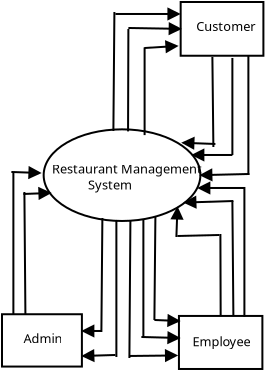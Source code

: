 <?xml version="1.0" encoding="UTF-8"?>
<dia:diagram xmlns:dia="http://www.lysator.liu.se/~alla/dia/">
  <dia:layer name="Background" visible="true" active="true">
    <dia:object type="Standard - Ellipse" version="0" id="O0">
      <dia:attribute name="obj_pos">
        <dia:point val="18.227,8.736"/>
      </dia:attribute>
      <dia:attribute name="obj_bb">
        <dia:rectangle val="18.177,8.686;26.114,13.368"/>
      </dia:attribute>
      <dia:attribute name="elem_corner">
        <dia:point val="18.227,8.736"/>
      </dia:attribute>
      <dia:attribute name="elem_width">
        <dia:real val="7.836"/>
      </dia:attribute>
      <dia:attribute name="elem_height">
        <dia:real val="4.582"/>
      </dia:attribute>
    </dia:object>
    <dia:object type="Standard - Box" version="0" id="O1">
      <dia:attribute name="obj_pos">
        <dia:point val="25.077,2.369"/>
      </dia:attribute>
      <dia:attribute name="obj_bb">
        <dia:rectangle val="25.027,2.319;29.263,5.106"/>
      </dia:attribute>
      <dia:attribute name="elem_corner">
        <dia:point val="25.077,2.369"/>
      </dia:attribute>
      <dia:attribute name="elem_width">
        <dia:real val="4.137"/>
      </dia:attribute>
      <dia:attribute name="elem_height">
        <dia:real val="2.687"/>
      </dia:attribute>
      <dia:attribute name="show_background">
        <dia:boolean val="true"/>
      </dia:attribute>
    </dia:object>
    <dia:object type="Standard - Box" version="0" id="O2">
      <dia:attribute name="obj_pos">
        <dia:point val="24.991,18.066"/>
      </dia:attribute>
      <dia:attribute name="obj_bb">
        <dia:rectangle val="24.942,18.016;29.213,20.768"/>
      </dia:attribute>
      <dia:attribute name="elem_corner">
        <dia:point val="24.991,18.066"/>
      </dia:attribute>
      <dia:attribute name="elem_width">
        <dia:real val="4.172"/>
      </dia:attribute>
      <dia:attribute name="elem_height">
        <dia:real val="2.652"/>
      </dia:attribute>
      <dia:attribute name="show_background">
        <dia:boolean val="true"/>
      </dia:attribute>
    </dia:object>
    <dia:object type="Standard - Box" version="0" id="O3">
      <dia:attribute name="obj_pos">
        <dia:point val="16.144,17.981"/>
      </dia:attribute>
      <dia:attribute name="obj_bb">
        <dia:rectangle val="16.094,17.931;20.189,20.647"/>
      </dia:attribute>
      <dia:attribute name="elem_corner">
        <dia:point val="16.144,17.981"/>
      </dia:attribute>
      <dia:attribute name="elem_width">
        <dia:real val="3.995"/>
      </dia:attribute>
      <dia:attribute name="elem_height">
        <dia:real val="2.616"/>
      </dia:attribute>
      <dia:attribute name="show_background">
        <dia:boolean val="true"/>
      </dia:attribute>
    </dia:object>
    <dia:object type="Standard - Text" version="1" id="O4">
      <dia:attribute name="obj_pos">
        <dia:point val="25.855,3.818"/>
      </dia:attribute>
      <dia:attribute name="obj_bb">
        <dia:rectangle val="25.855,3.178;28.55,3.951"/>
      </dia:attribute>
      <dia:attribute name="text">
        <dia:composite type="text">
          <dia:attribute name="string">
            <dia:string>#Customer#</dia:string>
          </dia:attribute>
          <dia:attribute name="font">
            <dia:font family="sans" style="0" name="Helvetica"/>
          </dia:attribute>
          <dia:attribute name="height">
            <dia:real val="0.8"/>
          </dia:attribute>
          <dia:attribute name="pos">
            <dia:point val="25.855,3.818"/>
          </dia:attribute>
          <dia:attribute name="color">
            <dia:color val="#000000"/>
          </dia:attribute>
          <dia:attribute name="alignment">
            <dia:enum val="0"/>
          </dia:attribute>
        </dia:composite>
      </dia:attribute>
      <dia:attribute name="valign">
        <dia:enum val="3"/>
      </dia:attribute>
    </dia:object>
    <dia:object type="Standard - Text" version="1" id="O5">
      <dia:attribute name="obj_pos">
        <dia:point val="25.663,19.586"/>
      </dia:attribute>
      <dia:attribute name="obj_bb">
        <dia:rectangle val="25.663,18.946;28.406,19.719"/>
      </dia:attribute>
      <dia:attribute name="text">
        <dia:composite type="text">
          <dia:attribute name="string">
            <dia:string>#Employee#</dia:string>
          </dia:attribute>
          <dia:attribute name="font">
            <dia:font family="sans" style="0" name="Helvetica"/>
          </dia:attribute>
          <dia:attribute name="height">
            <dia:real val="0.8"/>
          </dia:attribute>
          <dia:attribute name="pos">
            <dia:point val="25.663,19.586"/>
          </dia:attribute>
          <dia:attribute name="color">
            <dia:color val="#000000"/>
          </dia:attribute>
          <dia:attribute name="alignment">
            <dia:enum val="0"/>
          </dia:attribute>
        </dia:composite>
      </dia:attribute>
      <dia:attribute name="valign">
        <dia:enum val="3"/>
      </dia:attribute>
    </dia:object>
    <dia:object type="Standard - Text" version="1" id="O6">
      <dia:attribute name="obj_pos">
        <dia:point val="17.219,19.43"/>
      </dia:attribute>
      <dia:attribute name="obj_bb">
        <dia:rectangle val="17.219,18.79;19.002,19.563"/>
      </dia:attribute>
      <dia:attribute name="text">
        <dia:composite type="text">
          <dia:attribute name="string">
            <dia:string>#Admin#</dia:string>
          </dia:attribute>
          <dia:attribute name="font">
            <dia:font family="sans" style="0" name="Helvetica"/>
          </dia:attribute>
          <dia:attribute name="height">
            <dia:real val="0.8"/>
          </dia:attribute>
          <dia:attribute name="pos">
            <dia:point val="17.219,19.43"/>
          </dia:attribute>
          <dia:attribute name="color">
            <dia:color val="#000000"/>
          </dia:attribute>
          <dia:attribute name="alignment">
            <dia:enum val="0"/>
          </dia:attribute>
        </dia:composite>
      </dia:attribute>
      <dia:attribute name="valign">
        <dia:enum val="3"/>
      </dia:attribute>
    </dia:object>
    <dia:object type="Standard - Line" version="0" id="O7">
      <dia:attribute name="obj_pos">
        <dia:point val="23.274,9.024"/>
      </dia:attribute>
      <dia:attribute name="obj_bb">
        <dia:rectangle val="23.224,4.59;23.324,9.074"/>
      </dia:attribute>
      <dia:attribute name="conn_endpoints">
        <dia:point val="23.274,9.024"/>
        <dia:point val="23.274,4.64"/>
      </dia:attribute>
      <dia:attribute name="numcp">
        <dia:int val="1"/>
      </dia:attribute>
    </dia:object>
    <dia:object type="Standard - Line" version="0" id="O8">
      <dia:attribute name="obj_pos">
        <dia:point val="23.264,4.669"/>
      </dia:attribute>
      <dia:attribute name="obj_bb">
        <dia:rectangle val="23.211,4.272;25.025,4.932"/>
      </dia:attribute>
      <dia:attribute name="conn_endpoints">
        <dia:point val="23.264,4.669"/>
        <dia:point val="24.913,4.569"/>
      </dia:attribute>
      <dia:attribute name="numcp">
        <dia:int val="1"/>
      </dia:attribute>
      <dia:attribute name="end_arrow">
        <dia:enum val="3"/>
      </dia:attribute>
      <dia:attribute name="end_arrow_length">
        <dia:real val="0.5"/>
      </dia:attribute>
      <dia:attribute name="end_arrow_width">
        <dia:real val="0.5"/>
      </dia:attribute>
    </dia:object>
    <dia:object type="Standard - Line" version="0" id="O9">
      <dia:attribute name="obj_pos">
        <dia:point val="22.463,3.668"/>
      </dia:attribute>
      <dia:attribute name="obj_bb">
        <dia:rectangle val="22.413,3.372;25.189,4.034"/>
      </dia:attribute>
      <dia:attribute name="conn_endpoints">
        <dia:point val="22.463,3.668"/>
        <dia:point val="25.077,3.712"/>
      </dia:attribute>
      <dia:attribute name="numcp">
        <dia:int val="1"/>
      </dia:attribute>
      <dia:attribute name="end_arrow">
        <dia:enum val="3"/>
      </dia:attribute>
      <dia:attribute name="end_arrow_length">
        <dia:real val="0.5"/>
      </dia:attribute>
      <dia:attribute name="end_arrow_width">
        <dia:real val="0.5"/>
      </dia:attribute>
      <dia:connections>
        <dia:connection handle="1" to="O1" connection="3"/>
      </dia:connections>
    </dia:object>
    <dia:object type="Standard - Line" version="0" id="O10">
      <dia:attribute name="obj_pos">
        <dia:point val="21.814,2.968"/>
      </dia:attribute>
      <dia:attribute name="obj_bb">
        <dia:rectangle val="21.764,2.637;25.125,3.299"/>
      </dia:attribute>
      <dia:attribute name="conn_endpoints">
        <dia:point val="21.814,2.968"/>
        <dia:point val="25.014,2.968"/>
      </dia:attribute>
      <dia:attribute name="numcp">
        <dia:int val="1"/>
      </dia:attribute>
      <dia:attribute name="end_arrow">
        <dia:enum val="3"/>
      </dia:attribute>
      <dia:attribute name="end_arrow_length">
        <dia:real val="0.5"/>
      </dia:attribute>
      <dia:attribute name="end_arrow_width">
        <dia:real val="0.5"/>
      </dia:attribute>
    </dia:object>
    <dia:object type="Standard - Line" version="0" id="O11">
      <dia:attribute name="obj_pos">
        <dia:point val="22.463,3.718"/>
      </dia:attribute>
      <dia:attribute name="obj_bb">
        <dia:rectangle val="22.396,3.667;22.514,8.889"/>
      </dia:attribute>
      <dia:attribute name="conn_endpoints">
        <dia:point val="22.463,3.718"/>
        <dia:point val="22.447,8.839"/>
      </dia:attribute>
      <dia:attribute name="numcp">
        <dia:int val="1"/>
      </dia:attribute>
    </dia:object>
    <dia:object type="Standard - Line" version="0" id="O12">
      <dia:attribute name="obj_pos">
        <dia:point val="21.764,2.868"/>
      </dia:attribute>
      <dia:attribute name="obj_bb">
        <dia:rectangle val="21.663,2.817;21.814,8.868"/>
      </dia:attribute>
      <dia:attribute name="conn_endpoints">
        <dia:point val="21.764,2.868"/>
        <dia:point val="21.713,8.818"/>
      </dia:attribute>
      <dia:attribute name="numcp">
        <dia:int val="1"/>
      </dia:attribute>
    </dia:object>
    <dia:object type="Standard - Line" version="0" id="O13">
      <dia:attribute name="obj_pos">
        <dia:point val="28.463,5.068"/>
      </dia:attribute>
      <dia:attribute name="obj_bb">
        <dia:rectangle val="28.413,5.018;28.514,11.068"/>
      </dia:attribute>
      <dia:attribute name="conn_endpoints">
        <dia:point val="28.463,5.068"/>
        <dia:point val="28.463,11.018"/>
      </dia:attribute>
      <dia:attribute name="numcp">
        <dia:int val="1"/>
      </dia:attribute>
    </dia:object>
    <dia:object type="Standard - Line" version="0" id="O14">
      <dia:attribute name="obj_pos">
        <dia:point val="27.663,5.168"/>
      </dia:attribute>
      <dia:attribute name="obj_bb">
        <dia:rectangle val="27.613,5.118;27.713,10.068"/>
      </dia:attribute>
      <dia:attribute name="conn_endpoints">
        <dia:point val="27.663,5.168"/>
        <dia:point val="27.663,10.018"/>
      </dia:attribute>
      <dia:attribute name="numcp">
        <dia:int val="1"/>
      </dia:attribute>
    </dia:object>
    <dia:object type="Standard - Line" version="0" id="O15">
      <dia:attribute name="obj_pos">
        <dia:point val="26.663,5.118"/>
      </dia:attribute>
      <dia:attribute name="obj_bb">
        <dia:rectangle val="26.613,5.067;26.764,9.668"/>
      </dia:attribute>
      <dia:attribute name="conn_endpoints">
        <dia:point val="26.663,5.118"/>
        <dia:point val="26.713,9.618"/>
      </dia:attribute>
      <dia:attribute name="numcp">
        <dia:int val="1"/>
      </dia:attribute>
    </dia:object>
    <dia:object type="Standard - Line" version="0" id="O16">
      <dia:attribute name="obj_pos">
        <dia:point val="27.663,10.018"/>
      </dia:attribute>
      <dia:attribute name="obj_bb">
        <dia:rectangle val="25.552,9.687;27.713,10.348"/>
      </dia:attribute>
      <dia:attribute name="conn_endpoints">
        <dia:point val="27.663,10.018"/>
        <dia:point val="25.663,10.018"/>
      </dia:attribute>
      <dia:attribute name="numcp">
        <dia:int val="1"/>
      </dia:attribute>
      <dia:attribute name="end_arrow">
        <dia:enum val="3"/>
      </dia:attribute>
      <dia:attribute name="end_arrow_length">
        <dia:real val="0.5"/>
      </dia:attribute>
      <dia:attribute name="end_arrow_width">
        <dia:real val="0.5"/>
      </dia:attribute>
    </dia:object>
    <dia:object type="Standard - Line" version="0" id="O17">
      <dia:attribute name="obj_pos">
        <dia:point val="26.814,9.468"/>
      </dia:attribute>
      <dia:attribute name="obj_bb">
        <dia:rectangle val="25.054,9.097;26.865,9.758"/>
      </dia:attribute>
      <dia:attribute name="conn_endpoints">
        <dia:point val="26.814,9.468"/>
        <dia:point val="25.166,9.407"/>
      </dia:attribute>
      <dia:attribute name="numcp">
        <dia:int val="1"/>
      </dia:attribute>
      <dia:attribute name="end_arrow">
        <dia:enum val="3"/>
      </dia:attribute>
      <dia:attribute name="end_arrow_length">
        <dia:real val="0.5"/>
      </dia:attribute>
      <dia:attribute name="end_arrow_width">
        <dia:real val="0.5"/>
      </dia:attribute>
    </dia:object>
    <dia:object type="Standard - Line" version="0" id="O18">
      <dia:attribute name="obj_pos">
        <dia:point val="28.514,10.968"/>
      </dia:attribute>
      <dia:attribute name="obj_bb">
        <dia:rectangle val="25.952,10.683;28.565,11.344"/>
      </dia:attribute>
      <dia:attribute name="conn_endpoints">
        <dia:point val="28.514,10.968"/>
        <dia:point val="26.064,11.027"/>
      </dia:attribute>
      <dia:attribute name="numcp">
        <dia:int val="1"/>
      </dia:attribute>
      <dia:attribute name="end_arrow">
        <dia:enum val="3"/>
      </dia:attribute>
      <dia:attribute name="end_arrow_length">
        <dia:real val="0.5"/>
      </dia:attribute>
      <dia:attribute name="end_arrow_width">
        <dia:real val="0.5"/>
      </dia:attribute>
      <dia:connections>
        <dia:connection handle="1" to="O0" connection="4"/>
      </dia:connections>
    </dia:object>
    <dia:object type="Standard - Line" version="0" id="O19">
      <dia:attribute name="obj_pos">
        <dia:point val="28.264,11.718"/>
      </dia:attribute>
      <dia:attribute name="obj_bb">
        <dia:rectangle val="28.213,11.668;28.314,18.168"/>
      </dia:attribute>
      <dia:attribute name="conn_endpoints">
        <dia:point val="28.264,11.718"/>
        <dia:point val="28.264,18.118"/>
      </dia:attribute>
      <dia:attribute name="numcp">
        <dia:int val="1"/>
      </dia:attribute>
    </dia:object>
    <dia:object type="Standard - Line" version="0" id="O20">
      <dia:attribute name="obj_pos">
        <dia:point val="27.663,12.318"/>
      </dia:attribute>
      <dia:attribute name="obj_bb">
        <dia:rectangle val="27.613,12.267;27.764,18.118"/>
      </dia:attribute>
      <dia:attribute name="conn_endpoints">
        <dia:point val="27.663,12.318"/>
        <dia:point val="27.713,18.068"/>
      </dia:attribute>
      <dia:attribute name="numcp">
        <dia:int val="1"/>
      </dia:attribute>
    </dia:object>
    <dia:object type="Standard - Line" version="0" id="O21">
      <dia:attribute name="obj_pos">
        <dia:point val="27.064,13.968"/>
      </dia:attribute>
      <dia:attribute name="obj_bb">
        <dia:rectangle val="27.013,13.917;27.128,18.116"/>
      </dia:attribute>
      <dia:attribute name="conn_endpoints">
        <dia:point val="27.064,13.968"/>
        <dia:point val="27.077,18.066"/>
      </dia:attribute>
      <dia:attribute name="numcp">
        <dia:int val="1"/>
      </dia:attribute>
      <dia:connections>
        <dia:connection handle="1" to="O2" connection="1"/>
      </dia:connections>
    </dia:object>
    <dia:object type="Standard - Line" version="0" id="O22">
      <dia:attribute name="obj_pos">
        <dia:point val="28.314,11.668"/>
      </dia:attribute>
      <dia:attribute name="obj_bb">
        <dia:rectangle val="25.852,11.337;28.363,11.998"/>
      </dia:attribute>
      <dia:attribute name="conn_endpoints">
        <dia:point val="28.314,11.668"/>
        <dia:point val="25.963,11.668"/>
      </dia:attribute>
      <dia:attribute name="numcp">
        <dia:int val="1"/>
      </dia:attribute>
      <dia:attribute name="end_arrow">
        <dia:enum val="3"/>
      </dia:attribute>
      <dia:attribute name="end_arrow_length">
        <dia:real val="0.5"/>
      </dia:attribute>
      <dia:attribute name="end_arrow_width">
        <dia:real val="0.5"/>
      </dia:attribute>
    </dia:object>
    <dia:object type="Standard - Line" version="0" id="O23">
      <dia:attribute name="obj_pos">
        <dia:point val="27.713,12.318"/>
      </dia:attribute>
      <dia:attribute name="obj_bb">
        <dia:rectangle val="25.154,12.048;27.765,12.71"/>
      </dia:attribute>
      <dia:attribute name="conn_endpoints">
        <dia:point val="27.713,12.318"/>
        <dia:point val="25.266,12.397"/>
      </dia:attribute>
      <dia:attribute name="numcp">
        <dia:int val="1"/>
      </dia:attribute>
      <dia:attribute name="end_arrow">
        <dia:enum val="3"/>
      </dia:attribute>
      <dia:attribute name="end_arrow_length">
        <dia:real val="0.5"/>
      </dia:attribute>
      <dia:attribute name="end_arrow_width">
        <dia:real val="0.5"/>
      </dia:attribute>
    </dia:object>
    <dia:object type="Standard - Line" version="0" id="O24">
      <dia:attribute name="obj_pos">
        <dia:point val="24.863,14.118"/>
      </dia:attribute>
      <dia:attribute name="obj_bb">
        <dia:rectangle val="24.566,12.535;25.227,14.169"/>
      </dia:attribute>
      <dia:attribute name="conn_endpoints">
        <dia:point val="24.863,14.118"/>
        <dia:point val="24.916,12.647"/>
      </dia:attribute>
      <dia:attribute name="numcp">
        <dia:int val="1"/>
      </dia:attribute>
      <dia:attribute name="end_arrow">
        <dia:enum val="3"/>
      </dia:attribute>
      <dia:attribute name="end_arrow_length">
        <dia:real val="0.5"/>
      </dia:attribute>
      <dia:attribute name="end_arrow_width">
        <dia:real val="0.5"/>
      </dia:attribute>
      <dia:connections>
        <dia:connection handle="1" to="O0" connection="7"/>
      </dia:connections>
    </dia:object>
    <dia:object type="Standard - Line" version="0" id="O25">
      <dia:attribute name="obj_pos">
        <dia:point val="24.913,14.068"/>
      </dia:attribute>
      <dia:attribute name="obj_bb">
        <dia:rectangle val="24.862,13.966;27.065,14.119"/>
      </dia:attribute>
      <dia:attribute name="conn_endpoints">
        <dia:point val="24.913,14.068"/>
        <dia:point val="27.014,14.018"/>
      </dia:attribute>
      <dia:attribute name="numcp">
        <dia:int val="1"/>
      </dia:attribute>
    </dia:object>
    <dia:object type="Standard - Line" version="0" id="O26">
      <dia:attribute name="obj_pos">
        <dia:point val="23.814,13.068"/>
      </dia:attribute>
      <dia:attribute name="obj_bb">
        <dia:rectangle val="23.713,13.017;23.864,18.318"/>
      </dia:attribute>
      <dia:attribute name="conn_endpoints">
        <dia:point val="23.814,13.068"/>
        <dia:point val="23.764,18.268"/>
      </dia:attribute>
      <dia:attribute name="numcp">
        <dia:int val="1"/>
      </dia:attribute>
    </dia:object>
    <dia:object type="Standard - Line" version="0" id="O27">
      <dia:attribute name="obj_pos">
        <dia:point val="23.213,13.268"/>
      </dia:attribute>
      <dia:attribute name="obj_bb">
        <dia:rectangle val="23.163,13.218;23.264,19.168"/>
      </dia:attribute>
      <dia:attribute name="conn_endpoints">
        <dia:point val="23.213,13.268"/>
        <dia:point val="23.213,19.118"/>
      </dia:attribute>
      <dia:attribute name="numcp">
        <dia:int val="1"/>
      </dia:attribute>
    </dia:object>
    <dia:object type="Standard - Line" version="0" id="O28">
      <dia:attribute name="obj_pos">
        <dia:point val="22.564,13.318"/>
      </dia:attribute>
      <dia:attribute name="obj_bb">
        <dia:rectangle val="22.463,13.267;22.614,20.218"/>
      </dia:attribute>
      <dia:attribute name="conn_endpoints">
        <dia:point val="22.564,13.318"/>
        <dia:point val="22.514,20.168"/>
      </dia:attribute>
      <dia:attribute name="numcp">
        <dia:int val="1"/>
      </dia:attribute>
    </dia:object>
    <dia:object type="Standard - Line" version="0" id="O29">
      <dia:attribute name="obj_pos">
        <dia:point val="22.514,20.068"/>
      </dia:attribute>
      <dia:attribute name="obj_bb">
        <dia:rectangle val="22.463,19.717;25.003,20.379"/>
      </dia:attribute>
      <dia:attribute name="conn_endpoints">
        <dia:point val="22.514,20.068"/>
        <dia:point val="24.892,20.042"/>
      </dia:attribute>
      <dia:attribute name="numcp">
        <dia:int val="1"/>
      </dia:attribute>
      <dia:attribute name="end_arrow">
        <dia:enum val="3"/>
      </dia:attribute>
      <dia:attribute name="end_arrow_length">
        <dia:real val="0.5"/>
      </dia:attribute>
      <dia:attribute name="end_arrow_width">
        <dia:real val="0.5"/>
      </dia:attribute>
    </dia:object>
    <dia:object type="Standard - Line" version="0" id="O30">
      <dia:attribute name="obj_pos">
        <dia:point val="23.113,19.118"/>
      </dia:attribute>
      <dia:attribute name="obj_bb">
        <dia:rectangle val="23.062,18.822;25.125,19.484"/>
      </dia:attribute>
      <dia:attribute name="conn_endpoints">
        <dia:point val="23.113,19.118"/>
        <dia:point val="25.014,19.168"/>
      </dia:attribute>
      <dia:attribute name="numcp">
        <dia:int val="1"/>
      </dia:attribute>
      <dia:attribute name="end_arrow">
        <dia:enum val="3"/>
      </dia:attribute>
      <dia:attribute name="end_arrow_length">
        <dia:real val="0.5"/>
      </dia:attribute>
      <dia:attribute name="end_arrow_width">
        <dia:real val="0.5"/>
      </dia:attribute>
    </dia:object>
    <dia:object type="Standard - Line" version="0" id="O31">
      <dia:attribute name="obj_pos">
        <dia:point val="23.764,18.268"/>
      </dia:attribute>
      <dia:attribute name="obj_bb">
        <dia:rectangle val="23.712,17.965;25.125,18.626"/>
      </dia:attribute>
      <dia:attribute name="conn_endpoints">
        <dia:point val="23.764,18.268"/>
        <dia:point val="25.014,18.318"/>
      </dia:attribute>
      <dia:attribute name="numcp">
        <dia:int val="1"/>
      </dia:attribute>
      <dia:attribute name="end_arrow">
        <dia:enum val="3"/>
      </dia:attribute>
      <dia:attribute name="end_arrow_length">
        <dia:real val="0.5"/>
      </dia:attribute>
      <dia:attribute name="end_arrow_width">
        <dia:real val="0.5"/>
      </dia:attribute>
    </dia:object>
    <dia:object type="Standard - Line" version="0" id="O32">
      <dia:attribute name="obj_pos">
        <dia:point val="21.863,13.268"/>
      </dia:attribute>
      <dia:attribute name="obj_bb">
        <dia:rectangle val="21.814,13.218;21.913,20.168"/>
      </dia:attribute>
      <dia:attribute name="conn_endpoints">
        <dia:point val="21.863,13.268"/>
        <dia:point val="21.863,20.118"/>
      </dia:attribute>
      <dia:attribute name="numcp">
        <dia:int val="1"/>
      </dia:attribute>
    </dia:object>
    <dia:object type="Standard - Line" version="0" id="O33">
      <dia:attribute name="obj_pos">
        <dia:point val="21.163,13.168"/>
      </dia:attribute>
      <dia:attribute name="obj_bb">
        <dia:rectangle val="21.063,13.117;21.214,18.918"/>
      </dia:attribute>
      <dia:attribute name="conn_endpoints">
        <dia:point val="21.163,13.168"/>
        <dia:point val="21.113,18.868"/>
      </dia:attribute>
      <dia:attribute name="numcp">
        <dia:int val="1"/>
      </dia:attribute>
    </dia:object>
    <dia:object type="Standard - Line" version="0" id="O34">
      <dia:attribute name="obj_pos">
        <dia:point val="16.713,10.868"/>
      </dia:attribute>
      <dia:attribute name="obj_bb">
        <dia:rectangle val="16.663,10.818;16.764,18.068"/>
      </dia:attribute>
      <dia:attribute name="conn_endpoints">
        <dia:point val="16.713,10.868"/>
        <dia:point val="16.713,18.018"/>
      </dia:attribute>
      <dia:attribute name="numcp">
        <dia:int val="1"/>
      </dia:attribute>
    </dia:object>
    <dia:object type="Standard - Line" version="0" id="O35">
      <dia:attribute name="obj_pos">
        <dia:point val="17.264,11.868"/>
      </dia:attribute>
      <dia:attribute name="obj_bb">
        <dia:rectangle val="17.213,11.817;17.364,18.018"/>
      </dia:attribute>
      <dia:attribute name="conn_endpoints">
        <dia:point val="17.264,11.868"/>
        <dia:point val="17.314,17.968"/>
      </dia:attribute>
      <dia:attribute name="numcp">
        <dia:int val="1"/>
      </dia:attribute>
    </dia:object>
    <dia:object type="Standard - Line" version="0" id="O36">
      <dia:attribute name="obj_pos">
        <dia:point val="16.613,10.868"/>
      </dia:attribute>
      <dia:attribute name="obj_bb">
        <dia:rectangle val="16.562,10.568;18.175,11.229"/>
      </dia:attribute>
      <dia:attribute name="conn_endpoints">
        <dia:point val="16.613,10.868"/>
        <dia:point val="18.064,10.918"/>
      </dia:attribute>
      <dia:attribute name="numcp">
        <dia:int val="1"/>
      </dia:attribute>
      <dia:attribute name="end_arrow">
        <dia:enum val="3"/>
      </dia:attribute>
      <dia:attribute name="end_arrow_length">
        <dia:real val="0.5"/>
      </dia:attribute>
      <dia:attribute name="end_arrow_width">
        <dia:real val="0.5"/>
      </dia:attribute>
    </dia:object>
    <dia:object type="Standard - Line" version="0" id="O37">
      <dia:attribute name="obj_pos">
        <dia:point val="17.213,11.968"/>
      </dia:attribute>
      <dia:attribute name="obj_bb">
        <dia:rectangle val="17.162,11.607;18.675,12.269"/>
      </dia:attribute>
      <dia:attribute name="conn_endpoints">
        <dia:point val="17.213,11.968"/>
        <dia:point val="18.564,11.918"/>
      </dia:attribute>
      <dia:attribute name="numcp">
        <dia:int val="1"/>
      </dia:attribute>
      <dia:attribute name="end_arrow">
        <dia:enum val="3"/>
      </dia:attribute>
      <dia:attribute name="end_arrow_length">
        <dia:real val="0.5"/>
      </dia:attribute>
      <dia:attribute name="end_arrow_width">
        <dia:real val="0.5"/>
      </dia:attribute>
    </dia:object>
    <dia:object type="Standard - Line" version="0" id="O38">
      <dia:attribute name="obj_pos">
        <dia:point val="21.814,20.018"/>
      </dia:attribute>
      <dia:attribute name="obj_bb">
        <dia:rectangle val="20.052,19.72;21.865,20.382"/>
      </dia:attribute>
      <dia:attribute name="conn_endpoints">
        <dia:point val="21.814,20.018"/>
        <dia:point val="20.163,20.068"/>
      </dia:attribute>
      <dia:attribute name="numcp">
        <dia:int val="1"/>
      </dia:attribute>
      <dia:attribute name="end_arrow">
        <dia:enum val="3"/>
      </dia:attribute>
      <dia:attribute name="end_arrow_length">
        <dia:real val="0.5"/>
      </dia:attribute>
      <dia:attribute name="end_arrow_width">
        <dia:real val="0.5"/>
      </dia:attribute>
    </dia:object>
    <dia:object type="Standard - Line" version="0" id="O39">
      <dia:attribute name="obj_pos">
        <dia:point val="21.113,18.818"/>
      </dia:attribute>
      <dia:attribute name="obj_bb">
        <dia:rectangle val="20.052,18.487;21.163,19.148"/>
      </dia:attribute>
      <dia:attribute name="conn_endpoints">
        <dia:point val="21.113,18.818"/>
        <dia:point val="20.163,18.818"/>
      </dia:attribute>
      <dia:attribute name="numcp">
        <dia:int val="1"/>
      </dia:attribute>
      <dia:attribute name="end_arrow">
        <dia:enum val="3"/>
      </dia:attribute>
      <dia:attribute name="end_arrow_length">
        <dia:real val="0.5"/>
      </dia:attribute>
      <dia:attribute name="end_arrow_width">
        <dia:real val="0.5"/>
      </dia:attribute>
    </dia:object>
    <dia:object type="Standard - Text" version="1" id="O40">
      <dia:attribute name="obj_pos">
        <dia:point val="11.4,14.2"/>
      </dia:attribute>
      <dia:attribute name="obj_bb">
        <dia:rectangle val="11.4,13.56;11.4,14.332"/>
      </dia:attribute>
      <dia:attribute name="text">
        <dia:composite type="text">
          <dia:attribute name="string">
            <dia:string>##</dia:string>
          </dia:attribute>
          <dia:attribute name="font">
            <dia:font family="sans" style="0" name="Helvetica"/>
          </dia:attribute>
          <dia:attribute name="height">
            <dia:real val="0.8"/>
          </dia:attribute>
          <dia:attribute name="pos">
            <dia:point val="11.4,14.2"/>
          </dia:attribute>
          <dia:attribute name="color">
            <dia:color val="#000000"/>
          </dia:attribute>
          <dia:attribute name="alignment">
            <dia:enum val="0"/>
          </dia:attribute>
        </dia:composite>
      </dia:attribute>
      <dia:attribute name="valign">
        <dia:enum val="3"/>
      </dia:attribute>
    </dia:object>
    <dia:object type="Standard - Text" version="1" id="O41">
      <dia:attribute name="obj_pos">
        <dia:point val="18.65,10.95"/>
      </dia:attribute>
      <dia:attribute name="obj_bb">
        <dia:rectangle val="18.65,10.31;25.575,11.883"/>
      </dia:attribute>
      <dia:attribute name="text">
        <dia:composite type="text">
          <dia:attribute name="string">
            <dia:string>#Restaurant Management
            System#</dia:string>
          </dia:attribute>
          <dia:attribute name="font">
            <dia:font family="sans" style="0" name="Helvetica"/>
          </dia:attribute>
          <dia:attribute name="height">
            <dia:real val="0.8"/>
          </dia:attribute>
          <dia:attribute name="pos">
            <dia:point val="18.65,10.95"/>
          </dia:attribute>
          <dia:attribute name="color">
            <dia:color val="#000000"/>
          </dia:attribute>
          <dia:attribute name="alignment">
            <dia:enum val="0"/>
          </dia:attribute>
        </dia:composite>
      </dia:attribute>
      <dia:attribute name="valign">
        <dia:enum val="3"/>
      </dia:attribute>
    </dia:object>
  </dia:layer>
</dia:diagram>
